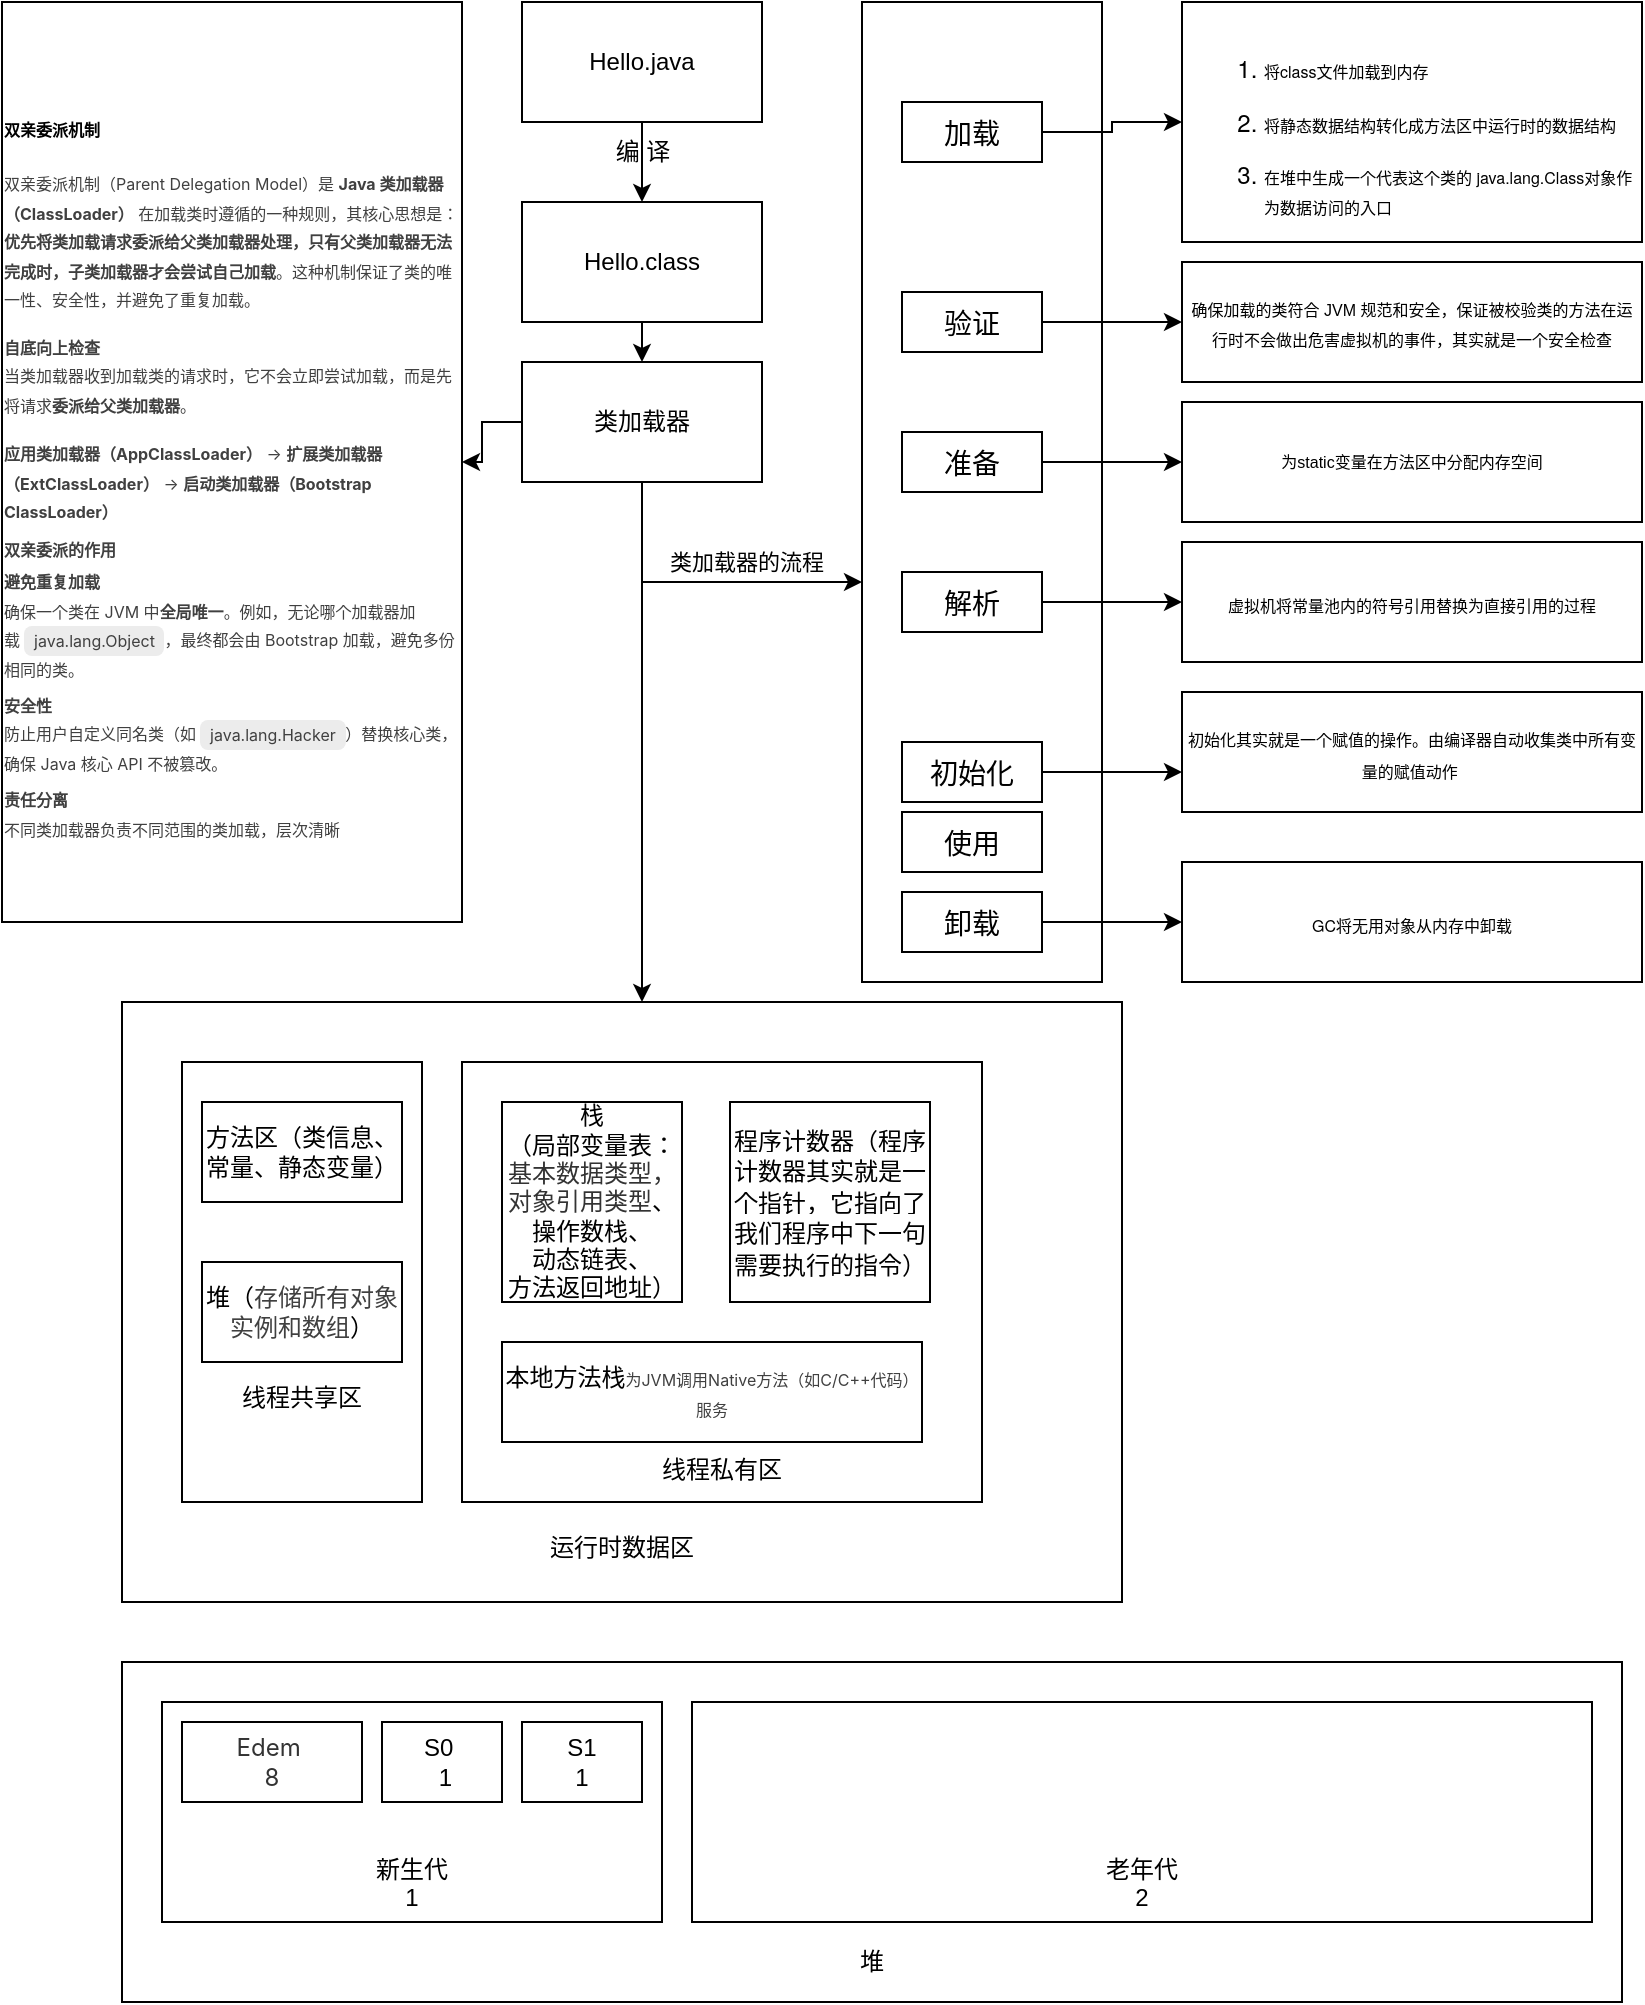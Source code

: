 <mxfile version="26.1.1">
  <diagram id="4JyVuKjJq_khIzKYsT13" name="第 1 页">
    <mxGraphModel dx="635" dy="309" grid="1" gridSize="10" guides="1" tooltips="1" connect="1" arrows="1" fold="1" page="1" pageScale="1" pageWidth="827" pageHeight="1169" math="0" shadow="0">
      <root>
        <mxCell id="0" />
        <mxCell id="1" parent="0" />
        <mxCell id="H5oc_YNKsA5Ml7sMJRuU-21" style="edgeStyle=orthogonalEdgeStyle;rounded=0;orthogonalLoop=1;jettySize=auto;html=1;exitX=0.5;exitY=1;exitDx=0;exitDy=0;entryX=0.5;entryY=0;entryDx=0;entryDy=0;" edge="1" parent="1" source="H5oc_YNKsA5Ml7sMJRuU-1" target="H5oc_YNKsA5Ml7sMJRuU-2">
          <mxGeometry relative="1" as="geometry" />
        </mxCell>
        <mxCell id="H5oc_YNKsA5Ml7sMJRuU-1" value="Hello.java" style="rounded=0;whiteSpace=wrap;html=1;" vertex="1" parent="1">
          <mxGeometry x="260" y="10" width="120" height="60" as="geometry" />
        </mxCell>
        <mxCell id="H5oc_YNKsA5Ml7sMJRuU-25" style="edgeStyle=orthogonalEdgeStyle;rounded=0;orthogonalLoop=1;jettySize=auto;html=1;exitX=0.5;exitY=1;exitDx=0;exitDy=0;entryX=0.5;entryY=0;entryDx=0;entryDy=0;" edge="1" parent="1" source="H5oc_YNKsA5Ml7sMJRuU-2" target="H5oc_YNKsA5Ml7sMJRuU-3">
          <mxGeometry relative="1" as="geometry" />
        </mxCell>
        <mxCell id="H5oc_YNKsA5Ml7sMJRuU-2" value="Hello.class" style="rounded=0;whiteSpace=wrap;html=1;" vertex="1" parent="1">
          <mxGeometry x="260" y="110" width="120" height="60" as="geometry" />
        </mxCell>
        <mxCell id="H5oc_YNKsA5Ml7sMJRuU-61" value="" style="edgeStyle=orthogonalEdgeStyle;rounded=0;orthogonalLoop=1;jettySize=auto;html=1;" edge="1" parent="1" source="H5oc_YNKsA5Ml7sMJRuU-3" target="H5oc_YNKsA5Ml7sMJRuU-60">
          <mxGeometry relative="1" as="geometry" />
        </mxCell>
        <mxCell id="H5oc_YNKsA5Ml7sMJRuU-3" value="类加载器" style="rounded=0;whiteSpace=wrap;html=1;" vertex="1" parent="1">
          <mxGeometry x="260" y="190" width="120" height="60" as="geometry" />
        </mxCell>
        <mxCell id="H5oc_YNKsA5Ml7sMJRuU-8" value="&lt;div&gt;&lt;br&gt;&lt;/div&gt;&lt;div&gt;&lt;br&gt;&lt;/div&gt;&lt;div&gt;&lt;br&gt;&lt;/div&gt;&lt;div&gt;&lt;br&gt;&lt;/div&gt;&lt;div&gt;&lt;br&gt;&lt;/div&gt;&lt;div&gt;&lt;br&gt;&lt;/div&gt;&lt;div&gt;&lt;br&gt;&lt;/div&gt;&lt;div&gt;&lt;br&gt;&lt;/div&gt;&lt;div&gt;&lt;br&gt;&lt;/div&gt;&lt;div&gt;&lt;br&gt;&lt;/div&gt;&lt;div&gt;&lt;br&gt;&lt;/div&gt;&lt;div&gt;&lt;br&gt;&lt;/div&gt;&lt;div&gt;&lt;br&gt;&lt;/div&gt;&lt;div&gt;&lt;br&gt;&lt;/div&gt;&lt;div&gt;&lt;br&gt;&lt;/div&gt;&lt;div&gt;&lt;br&gt;&lt;/div&gt;&lt;div&gt;&lt;br&gt;&lt;/div&gt;&lt;div&gt;运行时数据区&lt;/div&gt;" style="rounded=0;whiteSpace=wrap;html=1;" vertex="1" parent="1">
          <mxGeometry x="60" y="510" width="500" height="300" as="geometry" />
        </mxCell>
        <mxCell id="H5oc_YNKsA5Ml7sMJRuU-9" value="&lt;div&gt;&lt;br&gt;&lt;/div&gt;&lt;div&gt;&lt;br&gt;&lt;/div&gt;&lt;div&gt;&lt;br&gt;&lt;/div&gt;&lt;div&gt;&lt;br&gt;&lt;/div&gt;&lt;div&gt;&lt;br&gt;&lt;/div&gt;&lt;div&gt;&lt;br&gt;&lt;/div&gt;&lt;div&gt;&lt;br&gt;&lt;/div&gt;&lt;div&gt;&lt;br&gt;&lt;/div&gt;&lt;div&gt;线程共享区&lt;/div&gt;" style="rounded=0;whiteSpace=wrap;html=1;" vertex="1" parent="1">
          <mxGeometry x="90" y="540" width="120" height="220" as="geometry" />
        </mxCell>
        <mxCell id="H5oc_YNKsA5Ml7sMJRuU-10" value="&lt;div&gt;&lt;br&gt;&lt;/div&gt;&lt;div&gt;&lt;br&gt;&lt;/div&gt;&lt;div&gt;&lt;br&gt;&lt;/div&gt;&lt;div&gt;&lt;br&gt;&lt;/div&gt;&lt;div&gt;&lt;br&gt;&lt;/div&gt;&lt;div&gt;&lt;br&gt;&lt;/div&gt;&lt;div&gt;&lt;br&gt;&lt;/div&gt;&lt;div&gt;&lt;br&gt;&lt;/div&gt;&lt;div&gt;&lt;br&gt;&lt;/div&gt;&lt;div&gt;&lt;br&gt;&lt;/div&gt;&lt;div&gt;&lt;br&gt;&lt;/div&gt;&lt;div&gt;&lt;br&gt;&lt;/div&gt;&lt;div&gt;&lt;br&gt;&lt;/div&gt;&lt;div&gt;线程私有区&lt;/div&gt;" style="rounded=0;whiteSpace=wrap;html=1;" vertex="1" parent="1">
          <mxGeometry x="230" y="540" width="260" height="220" as="geometry" />
        </mxCell>
        <mxCell id="H5oc_YNKsA5Ml7sMJRuU-11" value="方法区（类信息、常量、静态变量）" style="rounded=0;whiteSpace=wrap;html=1;" vertex="1" parent="1">
          <mxGeometry x="100" y="560" width="100" height="50" as="geometry" />
        </mxCell>
        <mxCell id="H5oc_YNKsA5Ml7sMJRuU-13" value="堆（&lt;span style=&quot;color: rgb(64, 64, 64); font-family: Inter, system-ui, -apple-system, BlinkMacSystemFont, &amp;quot;Segoe UI&amp;quot;, Roboto, &amp;quot;Noto Sans&amp;quot;, Ubuntu, Cantarell, &amp;quot;Helvetica Neue&amp;quot;, Oxygen, &amp;quot;Open Sans&amp;quot;, sans-serif; text-align: left;&quot;&gt;&lt;font&gt;存储所有对象实例和数组&lt;/font&gt;&lt;/span&gt;）" style="rounded=0;whiteSpace=wrap;html=1;" vertex="1" parent="1">
          <mxGeometry x="100" y="640" width="100" height="50" as="geometry" />
        </mxCell>
        <mxCell id="H5oc_YNKsA5Ml7sMJRuU-17" value="栈&lt;div&gt;（局部变量表：&lt;span style=&quot;background-color: rgb(255, 255, 255); color: rgb(51, 51, 51); font-family: -apple-system, &amp;quot;SF UI Text&amp;quot;, Arial, &amp;quot;PingFang SC&amp;quot;, &amp;quot;Hiragino Sans GB&amp;quot;, &amp;quot;Microsoft YaHei&amp;quot;, &amp;quot;WenQuanYi Micro Hei&amp;quot;, sans-serif, SimHei, SimSun; text-align: left;&quot;&gt;&lt;font&gt;基本数据类型，对象引用类型&lt;/font&gt;&lt;/span&gt;&lt;span style=&quot;background-color: transparent; color: light-dark(rgb(0, 0, 0), rgb(255, 255, 255));&quot;&gt;、&lt;/span&gt;&lt;/div&gt;&lt;div&gt;操作数栈、&lt;/div&gt;&lt;div&gt;动态链表、&lt;/div&gt;&lt;div&gt;方法返回地址）&lt;/div&gt;" style="rounded=0;whiteSpace=wrap;html=1;" vertex="1" parent="1">
          <mxGeometry x="250" y="560" width="90" height="100" as="geometry" />
        </mxCell>
        <mxCell id="H5oc_YNKsA5Ml7sMJRuU-18" value="程序计数器（&lt;span style=&quot;font-family: &amp;quot;Helvetica Neue&amp;quot;, Helvetica, Verdana, Arial, sans-serif; text-align: left; background-color: rgb(255, 255, 255);&quot;&gt;&lt;font&gt;程序计数器其实就是一个指针，它指向了我们程序中下一句需要执行的指令&lt;/font&gt;&lt;/span&gt;）" style="rounded=0;whiteSpace=wrap;html=1;" vertex="1" parent="1">
          <mxGeometry x="364" y="560" width="100" height="100" as="geometry" />
        </mxCell>
        <mxCell id="H5oc_YNKsA5Ml7sMJRuU-19" value="本地方法栈&lt;span style=&quot;color: rgb(64, 64, 64); font-family: Inter, system-ui, -apple-system, BlinkMacSystemFont, &amp;quot;Segoe UI&amp;quot;, Roboto, &amp;quot;Noto Sans&amp;quot;, Ubuntu, Cantarell, &amp;quot;Helvetica Neue&amp;quot;, Oxygen, &amp;quot;Open Sans&amp;quot;, sans-serif; text-align: left;&quot;&gt;&lt;font style=&quot;font-size: 8px;&quot;&gt;为JVM调用Native方法（如C/C++代码）服务&lt;/font&gt;&lt;/span&gt;" style="rounded=0;whiteSpace=wrap;html=1;" vertex="1" parent="1">
          <mxGeometry x="250" y="680" width="210" height="50" as="geometry" />
        </mxCell>
        <mxCell id="H5oc_YNKsA5Ml7sMJRuU-23" value="编 译" style="text;html=1;align=center;verticalAlign=middle;resizable=0;points=[];autosize=1;strokeColor=none;fillColor=none;" vertex="1" parent="1">
          <mxGeometry x="295" y="70" width="50" height="30" as="geometry" />
        </mxCell>
        <mxCell id="H5oc_YNKsA5Ml7sMJRuU-29" value="&amp;nbsp;" style="rounded=0;whiteSpace=wrap;html=1;" vertex="1" parent="1">
          <mxGeometry x="430" y="10" width="120" height="490" as="geometry" />
        </mxCell>
        <mxCell id="H5oc_YNKsA5Ml7sMJRuU-30" value="" style="endArrow=classic;html=1;rounded=0;" edge="1" parent="1">
          <mxGeometry width="50" height="50" relative="1" as="geometry">
            <mxPoint x="320" y="300" as="sourcePoint" />
            <mxPoint x="430" y="300" as="targetPoint" />
          </mxGeometry>
        </mxCell>
        <mxCell id="H5oc_YNKsA5Ml7sMJRuU-31" value="类加载器的流程" style="edgeLabel;html=1;align=center;verticalAlign=middle;resizable=0;points=[];" vertex="1" connectable="0" parent="H5oc_YNKsA5Ml7sMJRuU-30">
          <mxGeometry x="-0.179" y="-2" relative="1" as="geometry">
            <mxPoint x="7" y="-12" as="offset" />
          </mxGeometry>
        </mxCell>
        <mxCell id="H5oc_YNKsA5Ml7sMJRuU-43" style="edgeStyle=orthogonalEdgeStyle;rounded=0;orthogonalLoop=1;jettySize=auto;html=1;exitX=1;exitY=0.5;exitDx=0;exitDy=0;entryX=0;entryY=0.5;entryDx=0;entryDy=0;" edge="1" parent="1" source="H5oc_YNKsA5Ml7sMJRuU-33" target="H5oc_YNKsA5Ml7sMJRuU-42">
          <mxGeometry relative="1" as="geometry" />
        </mxCell>
        <mxCell id="H5oc_YNKsA5Ml7sMJRuU-33" value="&lt;span style=&quot;font-family: &amp;quot;Helvetica Neue&amp;quot;, Helvetica, Verdana, Arial, sans-serif; font-size: 14px; text-align: left; background-color: rgb(255, 255, 255);&quot;&gt;加载&lt;/span&gt;" style="rounded=0;whiteSpace=wrap;html=1;" vertex="1" parent="1">
          <mxGeometry x="450" y="60" width="70" height="30" as="geometry" />
        </mxCell>
        <mxCell id="H5oc_YNKsA5Ml7sMJRuU-45" style="edgeStyle=orthogonalEdgeStyle;rounded=0;orthogonalLoop=1;jettySize=auto;html=1;exitX=1;exitY=0.5;exitDx=0;exitDy=0;entryX=0;entryY=0.5;entryDx=0;entryDy=0;" edge="1" parent="1" source="H5oc_YNKsA5Ml7sMJRuU-34" target="H5oc_YNKsA5Ml7sMJRuU-44">
          <mxGeometry relative="1" as="geometry" />
        </mxCell>
        <mxCell id="H5oc_YNKsA5Ml7sMJRuU-34" value="&lt;span style=&quot;font-family: &amp;quot;Helvetica Neue&amp;quot;, Helvetica, Verdana, Arial, sans-serif; font-size: 14px; text-align: left; background-color: rgb(255, 255, 255);&quot;&gt;验证&lt;/span&gt;" style="rounded=0;whiteSpace=wrap;html=1;" vertex="1" parent="1">
          <mxGeometry x="450" y="155" width="70" height="30" as="geometry" />
        </mxCell>
        <mxCell id="H5oc_YNKsA5Ml7sMJRuU-47" style="edgeStyle=orthogonalEdgeStyle;rounded=0;orthogonalLoop=1;jettySize=auto;html=1;exitX=1;exitY=0.5;exitDx=0;exitDy=0;entryX=0;entryY=0.5;entryDx=0;entryDy=0;" edge="1" parent="1" source="H5oc_YNKsA5Ml7sMJRuU-37" target="H5oc_YNKsA5Ml7sMJRuU-46">
          <mxGeometry relative="1" as="geometry" />
        </mxCell>
        <mxCell id="H5oc_YNKsA5Ml7sMJRuU-37" value="&lt;span style=&quot;font-family: &amp;quot;Helvetica Neue&amp;quot;, Helvetica, Verdana, Arial, sans-serif; font-size: 14px; text-align: left; background-color: rgb(255, 255, 255);&quot;&gt;准备&lt;/span&gt;" style="rounded=0;whiteSpace=wrap;html=1;" vertex="1" parent="1">
          <mxGeometry x="450" y="225" width="70" height="30" as="geometry" />
        </mxCell>
        <mxCell id="H5oc_YNKsA5Ml7sMJRuU-49" style="edgeStyle=orthogonalEdgeStyle;rounded=0;orthogonalLoop=1;jettySize=auto;html=1;exitX=1;exitY=0.5;exitDx=0;exitDy=0;entryX=0;entryY=0.5;entryDx=0;entryDy=0;" edge="1" parent="1" source="H5oc_YNKsA5Ml7sMJRuU-38" target="H5oc_YNKsA5Ml7sMJRuU-48">
          <mxGeometry relative="1" as="geometry" />
        </mxCell>
        <mxCell id="H5oc_YNKsA5Ml7sMJRuU-38" value="&lt;span style=&quot;font-family: &amp;quot;Helvetica Neue&amp;quot;, Helvetica, Verdana, Arial, sans-serif; font-size: 14px; text-align: left; background-color: rgb(255, 255, 255);&quot;&gt;解析&lt;/span&gt;" style="rounded=0;whiteSpace=wrap;html=1;" vertex="1" parent="1">
          <mxGeometry x="450" y="295" width="70" height="30" as="geometry" />
        </mxCell>
        <mxCell id="H5oc_YNKsA5Ml7sMJRuU-39" value="&lt;span style=&quot;font-family: &amp;quot;Helvetica Neue&amp;quot;, Helvetica, Verdana, Arial, sans-serif; font-size: 14px; text-align: left; background-color: rgb(255, 255, 255);&quot;&gt;初始化&lt;/span&gt;" style="rounded=0;whiteSpace=wrap;html=1;" vertex="1" parent="1">
          <mxGeometry x="450" y="380" width="70" height="30" as="geometry" />
        </mxCell>
        <mxCell id="H5oc_YNKsA5Ml7sMJRuU-52" style="edgeStyle=orthogonalEdgeStyle;rounded=0;orthogonalLoop=1;jettySize=auto;html=1;exitX=1;exitY=0.5;exitDx=0;exitDy=0;entryX=0;entryY=0.5;entryDx=0;entryDy=0;" edge="1" parent="1" source="H5oc_YNKsA5Ml7sMJRuU-40" target="H5oc_YNKsA5Ml7sMJRuU-51">
          <mxGeometry relative="1" as="geometry" />
        </mxCell>
        <mxCell id="H5oc_YNKsA5Ml7sMJRuU-40" value="&lt;span style=&quot;font-family: &amp;quot;Helvetica Neue&amp;quot;, Helvetica, Verdana, Arial, sans-serif; font-size: 14px; text-align: left; background-color: rgb(255, 255, 255);&quot;&gt;卸载&lt;/span&gt;" style="rounded=0;whiteSpace=wrap;html=1;" vertex="1" parent="1">
          <mxGeometry x="450" y="455" width="70" height="30" as="geometry" />
        </mxCell>
        <mxCell id="H5oc_YNKsA5Ml7sMJRuU-41" value="&lt;span style=&quot;font-family: &amp;quot;Helvetica Neue&amp;quot;, Helvetica, Verdana, Arial, sans-serif; font-size: 14px; text-align: left; background-color: rgb(255, 255, 255);&quot;&gt;使用&lt;/span&gt;" style="rounded=0;whiteSpace=wrap;html=1;" vertex="1" parent="1">
          <mxGeometry x="450" y="415" width="70" height="30" as="geometry" />
        </mxCell>
        <mxCell id="H5oc_YNKsA5Ml7sMJRuU-42" value="&lt;div style=&quot;text-align: left;&quot;&gt;&lt;font face=&quot;Helvetica Neue, Helvetica, Verdana, Arial, sans-serif&quot;&gt;&lt;span style=&quot;font-size: 8px;&quot;&gt;&lt;br&gt;&lt;/span&gt;&lt;/font&gt;&lt;/div&gt;&lt;ol style=&quot;margin: 0px; padding: 0px 0px 0px 40px; font-family: &amp;quot;Helvetica Neue&amp;quot;, Helvetica, Verdana, Arial, sans-serif; text-align: left; background-color: rgb(255, 255, 255);&quot; class=&quot;list-paddingleft-2&quot;&gt;&lt;li style=&quot;margin: 0px 0px 1em; padding: 0px; list-style: inherit;&quot;&gt;&lt;p style=&quot;margin: 10px auto; padding: 0px;&quot;&gt;&lt;font style=&quot;font-size: 8px;&quot;&gt;将class文件加载到内存&lt;/font&gt;&lt;/p&gt;&lt;/li&gt;&lt;li style=&quot;margin: 0px 0px 1em; padding: 0px; list-style: inherit;&quot;&gt;&lt;p style=&quot;margin: 10px auto; padding: 0px;&quot;&gt;&lt;font style=&quot;font-size: 8px;&quot;&gt;将静态数据结构转化成方法区中运行时的数据结构&lt;/font&gt;&lt;/p&gt;&lt;/li&gt;&lt;li style=&quot;margin: 0px 0px 1em; padding: 0px; list-style: inherit;&quot;&gt;&lt;p style=&quot;margin: 10px auto; padding: 0px;&quot;&gt;&lt;font style=&quot;font-size: 8px;&quot;&gt;在堆中生成一个代表这个类的 java.lang.Class对象作为数据访问的入口&lt;/font&gt;&lt;/p&gt;&lt;/li&gt;&lt;/ol&gt;" style="rounded=0;whiteSpace=wrap;html=1;" vertex="1" parent="1">
          <mxGeometry x="590" y="10" width="230" height="120" as="geometry" />
        </mxCell>
        <mxCell id="H5oc_YNKsA5Ml7sMJRuU-44" value="&lt;font style=&quot;font-size: 8px;&quot;&gt;确保加载的类符合 JVM 规范和安全，保证被校验类的方法在运行时不会做出危害虚拟机的事件，其实就是一个安全检查&lt;/font&gt;" style="rounded=0;whiteSpace=wrap;html=1;" vertex="1" parent="1">
          <mxGeometry x="590" y="140" width="230" height="60" as="geometry" />
        </mxCell>
        <mxCell id="H5oc_YNKsA5Ml7sMJRuU-46" value="为static变量在方法区中分配内存空间" style="rounded=0;whiteSpace=wrap;html=1;fontSize=8;" vertex="1" parent="1">
          <mxGeometry x="590" y="210" width="230" height="60" as="geometry" />
        </mxCell>
        <mxCell id="H5oc_YNKsA5Ml7sMJRuU-48" value="&lt;span style=&quot;font-family: &amp;quot;Helvetica Neue&amp;quot;, Helvetica, Verdana, Arial, sans-serif; text-align: left; background-color: rgb(255, 255, 255);&quot;&gt;&lt;font style=&quot;font-size: 8px;&quot;&gt;虚拟机将常量池内的符号引用替换为直接引用的过程&lt;/font&gt;&lt;/span&gt;" style="rounded=0;whiteSpace=wrap;html=1;" vertex="1" parent="1">
          <mxGeometry x="590" y="280" width="230" height="60" as="geometry" />
        </mxCell>
        <mxCell id="H5oc_YNKsA5Ml7sMJRuU-50" value="&lt;span style=&quot;font-family: &amp;quot;Helvetica Neue&amp;quot;, Helvetica, Verdana, Arial, sans-serif; text-align: left; background-color: rgb(255, 255, 255);&quot;&gt;&lt;font style=&quot;font-size: 8px;&quot;&gt;初始化其实就是一个赋值的操作。由编译器自动收集类中所有变量的赋值动作&amp;nbsp;&lt;/font&gt;&lt;/span&gt;" style="rounded=0;whiteSpace=wrap;html=1;" vertex="1" parent="1">
          <mxGeometry x="590" y="355" width="230" height="60" as="geometry" />
        </mxCell>
        <mxCell id="H5oc_YNKsA5Ml7sMJRuU-51" value="&lt;span style=&quot;font-family: &amp;quot;Helvetica Neue&amp;quot;, Helvetica, Verdana, Arial, sans-serif; text-align: left; background-color: rgb(255, 255, 255);&quot;&gt;&lt;font style=&quot;font-size: 8px;&quot;&gt;GC将无用对象从内存中卸载&lt;/font&gt;&lt;/span&gt;" style="rounded=0;whiteSpace=wrap;html=1;" vertex="1" parent="1">
          <mxGeometry x="590" y="440" width="230" height="60" as="geometry" />
        </mxCell>
        <mxCell id="H5oc_YNKsA5Ml7sMJRuU-53" style="edgeStyle=orthogonalEdgeStyle;rounded=0;orthogonalLoop=1;jettySize=auto;html=1;exitX=1;exitY=0.5;exitDx=0;exitDy=0;entryX=0;entryY=0.667;entryDx=0;entryDy=0;entryPerimeter=0;" edge="1" parent="1" source="H5oc_YNKsA5Ml7sMJRuU-39" target="H5oc_YNKsA5Ml7sMJRuU-50">
          <mxGeometry relative="1" as="geometry" />
        </mxCell>
        <mxCell id="H5oc_YNKsA5Ml7sMJRuU-60" value="&lt;h3 style=&quot;margin: 10px 0px; padding: 0px; line-height: 1.5; font-family: &amp;quot;Helvetica Neue&amp;quot;, Helvetica, Verdana, Arial, sans-serif; text-align: left; background-color: rgb(255, 255, 255);&quot;&gt;&lt;font style=&quot;font-size: 8px;&quot;&gt;双亲委派机制&lt;/font&gt;&lt;/h3&gt;&lt;p style=&quot;margin: 10px auto; padding: 0px; font-family: &amp;quot;Helvetica Neue&amp;quot;, Helvetica, Verdana, Arial, sans-serif; text-align: left; background-color: rgb(255, 255, 255);&quot;&gt;&lt;font style=&quot;font-size: 8px;&quot;&gt;&lt;span style=&quot;color: rgb(64, 64, 64); font-family: Inter, system-ui, -apple-system, BlinkMacSystemFont, &amp;quot;Segoe UI&amp;quot;, Roboto, &amp;quot;Noto Sans&amp;quot;, Ubuntu, Cantarell, &amp;quot;Helvetica Neue&amp;quot;, Oxygen, &amp;quot;Open Sans&amp;quot;, sans-serif;&quot;&gt;双亲委派机制（Parent Delegation Model）是&amp;nbsp;&lt;/span&gt;&lt;strong style=&quot;color: rgb(64, 64, 64); font-family: Inter, system-ui, -apple-system, BlinkMacSystemFont, &amp;quot;Segoe UI&amp;quot;, Roboto, &amp;quot;Noto Sans&amp;quot;, Ubuntu, Cantarell, &amp;quot;Helvetica Neue&amp;quot;, Oxygen, &amp;quot;Open Sans&amp;quot;, sans-serif;&quot;&gt;Java 类加载器（ClassLoader）&lt;/strong&gt;&lt;span style=&quot;color: rgb(64, 64, 64); font-family: Inter, system-ui, -apple-system, BlinkMacSystemFont, &amp;quot;Segoe UI&amp;quot;, Roboto, &amp;quot;Noto Sans&amp;quot;, Ubuntu, Cantarell, &amp;quot;Helvetica Neue&amp;quot;, Oxygen, &amp;quot;Open Sans&amp;quot;, sans-serif;&quot;&gt;&amp;nbsp;在加载类时遵循的一种规则，其核心思想是：&lt;/span&gt;&lt;strong style=&quot;color: rgb(64, 64, 64); font-family: Inter, system-ui, -apple-system, BlinkMacSystemFont, &amp;quot;Segoe UI&amp;quot;, Roboto, &amp;quot;Noto Sans&amp;quot;, Ubuntu, Cantarell, &amp;quot;Helvetica Neue&amp;quot;, Oxygen, &amp;quot;Open Sans&amp;quot;, sans-serif;&quot;&gt;优先将类加载请求委派给父类加载器处理，只有父类加载器无法完成时，子类加载器才会尝试自己加载&lt;/strong&gt;&lt;span style=&quot;color: rgb(64, 64, 64); font-family: Inter, system-ui, -apple-system, BlinkMacSystemFont, &amp;quot;Segoe UI&amp;quot;, Roboto, &amp;quot;Noto Sans&amp;quot;, Ubuntu, Cantarell, &amp;quot;Helvetica Neue&amp;quot;, Oxygen, &amp;quot;Open Sans&amp;quot;, sans-serif;&quot;&gt;。这种机制保证了类的唯一性、安全性，并避免了重复加载。&lt;/span&gt;&lt;/font&gt;&lt;/p&gt;&lt;p style=&quot;margin: 0px 0px 4px; line-height: var(--ds-md-line-height); color: rgb(64, 64, 64); font-family: Inter, system-ui, -apple-system, BlinkMacSystemFont, &amp;quot;Segoe UI&amp;quot;, Roboto, &amp;quot;Noto Sans&amp;quot;, Ubuntu, Cantarell, &amp;quot;Helvetica Neue&amp;quot;, Oxygen, &amp;quot;Open Sans&amp;quot;, sans-serif; text-align: left;&quot;&gt;&lt;font style=&quot;font-size: 8px;&quot;&gt;&lt;strong&gt;自底向上检查&lt;/strong&gt;&lt;br&gt;当类加载器收到加载类的请求时，它不会立即尝试加载，而是先将请求&lt;strong&gt;委派给父类加载器&lt;/strong&gt;。&lt;/font&gt;&lt;/p&gt;&lt;p style=&quot;margin: 10px auto; padding: 0px; font-family: &amp;quot;Helvetica Neue&amp;quot;, Helvetica, Verdana, Arial, sans-serif; text-align: left; background-color: rgb(255, 255, 255);&quot;&gt;&lt;font style=&quot;font-size: 8px;&quot;&gt;&lt;/font&gt;&lt;/p&gt;&lt;ul style=&quot;margin-top: 4px; margin-bottom: 0px; padding-left: calc(var(--ds-md-zoom)*24px); color: rgb(64, 64, 64); font-family: Inter, system-ui, -apple-system, BlinkMacSystemFont, &amp;quot;Segoe UI&amp;quot;, Roboto, &amp;quot;Noto Sans&amp;quot;, Ubuntu, Cantarell, &amp;quot;Helvetica Neue&amp;quot;, Oxygen, &amp;quot;Open Sans&amp;quot;, sans-serif; text-align: left;&quot;&gt;&lt;li style=&quot;&quot;&gt;&lt;p style=&quot;margin-top: 0px; margin-right: 0px; margin-left: 0px; line-height: var(--ds-md-line-height); margin-bottom: 0px !important;&quot;&gt;&lt;font style=&quot;font-size: 8px;&quot;&gt;&lt;strong style=&quot;&quot;&gt;应用类加载器（AppClassLoader）&lt;/strong&gt;&amp;nbsp;→&amp;nbsp;&lt;strong style=&quot;&quot;&gt;扩展类加载器（ExtClassLoader）&lt;/strong&gt;&amp;nbsp;→&amp;nbsp;&lt;strong style=&quot;&quot;&gt;启动类加载器（Bootstrap ClassLoader）&lt;/strong&gt;&lt;/font&gt;&lt;/p&gt;&lt;/li&gt;&lt;li style=&quot;&quot;&gt;&lt;h3 style=&quot;font-weight: var(--ds-font-weight-strong); line-height: 1.5; margin: calc(var(--ds-md-zoom)*16px)0 calc(var(--ds-md-zoom)*12px)0;&quot;&gt;&lt;strong&gt;&lt;font style=&quot;font-size: 8px;&quot;&gt;双亲委派的作用&lt;/font&gt;&lt;/strong&gt;&lt;/h3&gt;&lt;p style=&quot;margin-top: 0px; margin-right: 0px; margin-left: 0px; line-height: var(--ds-md-line-height); margin-bottom: 0px !important;&quot;&gt;&lt;font style=&quot;font-size: 8px;&quot;&gt;&lt;strong&gt;&lt;/strong&gt;&lt;/font&gt;&lt;/p&gt;&lt;ol style=&quot;margin: calc(var(--ds-md-zoom)*12px)0; padding-left: calc(var(--ds-md-zoom)*24px);&quot; start=&quot;1&quot;&gt;&lt;li style=&quot;&quot;&gt;&lt;p style=&quot;margin-top: 0px; margin-right: 0px; margin-left: 0px; line-height: var(--ds-md-line-height); margin-bottom: 0px !important;&quot;&gt;&lt;font style=&quot;font-size: 8px;&quot;&gt;&lt;strong&gt;避免重复加载&lt;/strong&gt;&lt;br&gt;确保一个类在 JVM 中&lt;strong&gt;全局唯一&lt;/strong&gt;。例如，无论哪个加载器加载&amp;nbsp;&lt;code style=&quot;font-weight: var(--ds-font-weight-strong); font-family: var(--ds-font-family-code); background-color: var(--ds-md-inline-code-color,#ececec); border-radius: 4px; padding: 0.15rem 0.3rem;&quot;&gt;java.lang.Object&lt;/code&gt;，最终都会由 Bootstrap 加载，避免多份相同的类。&lt;/font&gt;&lt;/p&gt;&lt;/li&gt;&lt;li style=&quot;margin-top: 4px;&quot;&gt;&lt;p style=&quot;margin-top: 0px; margin-right: 0px; margin-left: 0px; line-height: var(--ds-md-line-height); margin-bottom: 0px !important;&quot;&gt;&lt;font style=&quot;font-size: 8px;&quot;&gt;&lt;strong&gt;安全性&lt;/strong&gt;&lt;br&gt;防止用户自定义同名类（如&amp;nbsp;&lt;code style=&quot;font-weight: var(--ds-font-weight-strong); font-family: var(--ds-font-family-code); background-color: var(--ds-md-inline-code-color,#ececec); border-radius: 4px; padding: 0.15rem 0.3rem;&quot;&gt;java.lang.Hacker&lt;/code&gt;）替换核心类，确保 Java 核心 API 不被篡改。&lt;/font&gt;&lt;/p&gt;&lt;/li&gt;&lt;li style=&quot;margin-top: 4px;&quot;&gt;&lt;p style=&quot;margin-top: 0px; margin-right: 0px; margin-left: 0px; line-height: var(--ds-md-line-height); margin-bottom: 0px !important;&quot;&gt;&lt;font style=&quot;font-size: 8px;&quot;&gt;&lt;strong style=&quot;&quot;&gt;责任分离&lt;/strong&gt;&lt;br&gt;不同类加载器负责不同范围的类加载，层次清晰&lt;/font&gt;&lt;/p&gt;&lt;/li&gt;&lt;/ol&gt;&lt;/li&gt;&lt;/ul&gt;" style="whiteSpace=wrap;html=1;rounded=0;" vertex="1" parent="1">
          <mxGeometry y="10" width="230" height="460" as="geometry" />
        </mxCell>
        <mxCell id="H5oc_YNKsA5Ml7sMJRuU-64" style="edgeStyle=orthogonalEdgeStyle;rounded=0;orthogonalLoop=1;jettySize=auto;html=1;exitX=0.5;exitY=1;exitDx=0;exitDy=0;entryX=0.52;entryY=0;entryDx=0;entryDy=0;entryPerimeter=0;" edge="1" parent="1" source="H5oc_YNKsA5Ml7sMJRuU-3" target="H5oc_YNKsA5Ml7sMJRuU-8">
          <mxGeometry relative="1" as="geometry" />
        </mxCell>
        <mxCell id="H5oc_YNKsA5Ml7sMJRuU-65" value="&lt;div&gt;&lt;br&gt;&lt;/div&gt;&lt;div&gt;&lt;br&gt;&lt;/div&gt;&lt;div&gt;&lt;br&gt;&lt;/div&gt;&lt;div&gt;&lt;br&gt;&lt;/div&gt;&lt;div&gt;&lt;br&gt;&lt;/div&gt;&lt;div&gt;&lt;br&gt;&lt;/div&gt;&lt;div&gt;&lt;br&gt;&lt;/div&gt;&lt;div&gt;&lt;br&gt;&lt;/div&gt;&lt;div&gt;&lt;br&gt;&lt;/div&gt;&lt;div&gt;堆&lt;/div&gt;" style="rounded=0;whiteSpace=wrap;html=1;" vertex="1" parent="1">
          <mxGeometry x="60" y="840" width="750" height="170" as="geometry" />
        </mxCell>
        <mxCell id="H5oc_YNKsA5Ml7sMJRuU-66" value="&lt;div&gt;&lt;br&gt;&lt;/div&gt;&lt;div&gt;&lt;br&gt;&lt;/div&gt;&lt;div&gt;&lt;br&gt;&lt;/div&gt;&lt;div&gt;&lt;br&gt;&lt;/div&gt;&lt;div&gt;&lt;br&gt;&lt;/div&gt;&lt;div&gt;&lt;br&gt;&lt;/div&gt;新生代&lt;div&gt;1&lt;br&gt;&lt;div&gt;&lt;br&gt;&lt;/div&gt;&lt;/div&gt;" style="rounded=0;whiteSpace=wrap;html=1;" vertex="1" parent="1">
          <mxGeometry x="80" y="860" width="250" height="110" as="geometry" />
        </mxCell>
        <mxCell id="H5oc_YNKsA5Ml7sMJRuU-67" value="&lt;div&gt;&lt;br&gt;&lt;/div&gt;&lt;div&gt;&lt;br&gt;&lt;/div&gt;&lt;div&gt;&lt;br&gt;&lt;/div&gt;&lt;div&gt;&lt;br&gt;&lt;/div&gt;&lt;div&gt;&lt;br&gt;&lt;/div&gt;老年代&lt;div&gt;2&lt;/div&gt;" style="rounded=0;whiteSpace=wrap;html=1;" vertex="1" parent="1">
          <mxGeometry x="345" y="860" width="450" height="110" as="geometry" />
        </mxCell>
        <mxCell id="H5oc_YNKsA5Ml7sMJRuU-68" value="&lt;span style=&quot;color: rgb(51, 51, 51); font-family: -apple-system, &amp;quot;SF UI Text&amp;quot;, Arial, &amp;quot;PingFang SC&amp;quot;, &amp;quot;Hiragino Sans GB&amp;quot;, &amp;quot;Microsoft YaHei&amp;quot;, &amp;quot;WenQuanYi Micro Hei&amp;quot;, sans-serif, SimHei, SimSun; text-align: left; background-color: rgb(255, 255, 255);&quot;&gt;&lt;font&gt;Edem&amp;nbsp;&lt;/font&gt;&lt;/span&gt;&lt;div&gt;&lt;span style=&quot;color: rgb(51, 51, 51); font-family: -apple-system, &amp;quot;SF UI Text&amp;quot;, Arial, &amp;quot;PingFang SC&amp;quot;, &amp;quot;Hiragino Sans GB&amp;quot;, &amp;quot;Microsoft YaHei&amp;quot;, &amp;quot;WenQuanYi Micro Hei&amp;quot;, sans-serif, SimHei, SimSun; text-align: left; background-color: rgb(255, 255, 255);&quot;&gt;&lt;font&gt;&amp;nbsp;8&amp;nbsp;&lt;/font&gt;&lt;/span&gt;&lt;/div&gt;" style="rounded=0;whiteSpace=wrap;html=1;" vertex="1" parent="1">
          <mxGeometry x="90" y="870" width="90" height="40" as="geometry" />
        </mxCell>
        <mxCell id="H5oc_YNKsA5Ml7sMJRuU-69" value="S0&amp;nbsp;&lt;div&gt;&amp;nbsp;1&lt;/div&gt;" style="rounded=0;whiteSpace=wrap;html=1;" vertex="1" parent="1">
          <mxGeometry x="190" y="870" width="60" height="40" as="geometry" />
        </mxCell>
        <mxCell id="H5oc_YNKsA5Ml7sMJRuU-70" value="S1&lt;div&gt;1&lt;/div&gt;" style="rounded=0;whiteSpace=wrap;html=1;" vertex="1" parent="1">
          <mxGeometry x="260" y="870" width="60" height="40" as="geometry" />
        </mxCell>
      </root>
    </mxGraphModel>
  </diagram>
</mxfile>
